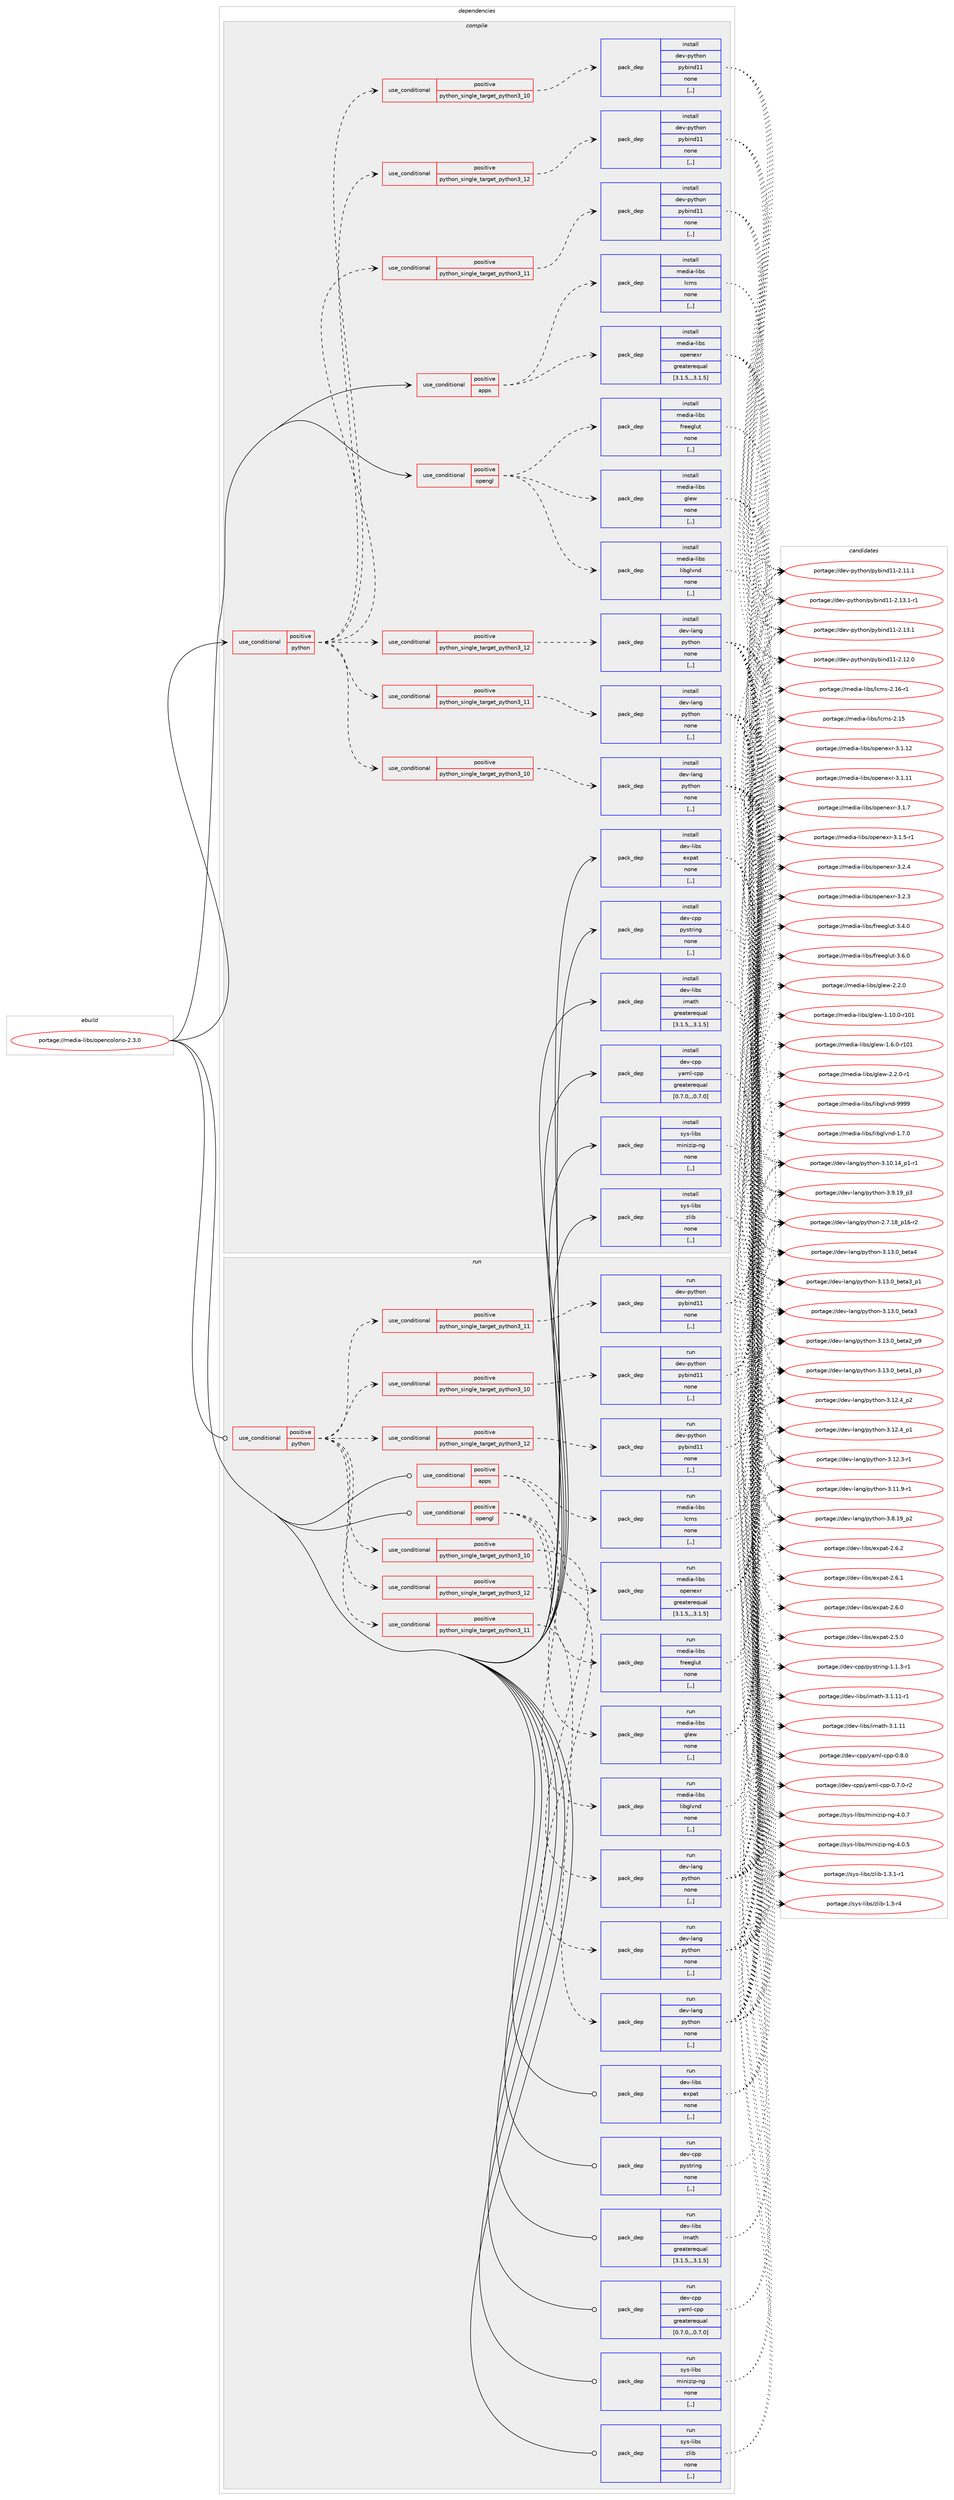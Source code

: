 digraph prolog {

# *************
# Graph options
# *************

newrank=true;
concentrate=true;
compound=true;
graph [rankdir=LR,fontname=Helvetica,fontsize=10,ranksep=1.5];#, ranksep=2.5, nodesep=0.2];
edge  [arrowhead=vee];
node  [fontname=Helvetica,fontsize=10];

# **********
# The ebuild
# **********

subgraph cluster_leftcol {
color=gray;
label=<<i>ebuild</i>>;
id [label="portage://media-libs/opencolorio-2.3.0", color=red, width=4, href="../media-libs/opencolorio-2.3.0.svg"];
}

# ****************
# The dependencies
# ****************

subgraph cluster_midcol {
color=gray;
label=<<i>dependencies</i>>;
subgraph cluster_compile {
fillcolor="#eeeeee";
style=filled;
label=<<i>compile</i>>;
subgraph cond76840 {
dependency303298 [label=<<TABLE BORDER="0" CELLBORDER="1" CELLSPACING="0" CELLPADDING="4"><TR><TD ROWSPAN="3" CELLPADDING="10">use_conditional</TD></TR><TR><TD>positive</TD></TR><TR><TD>apps</TD></TR></TABLE>>, shape=none, color=red];
subgraph pack224092 {
dependency303299 [label=<<TABLE BORDER="0" CELLBORDER="1" CELLSPACING="0" CELLPADDING="4" WIDTH="220"><TR><TD ROWSPAN="6" CELLPADDING="30">pack_dep</TD></TR><TR><TD WIDTH="110">install</TD></TR><TR><TD>media-libs</TD></TR><TR><TD>lcms</TD></TR><TR><TD>none</TD></TR><TR><TD>[,,]</TD></TR></TABLE>>, shape=none, color=blue];
}
dependency303298:e -> dependency303299:w [weight=20,style="dashed",arrowhead="vee"];
subgraph pack224093 {
dependency303300 [label=<<TABLE BORDER="0" CELLBORDER="1" CELLSPACING="0" CELLPADDING="4" WIDTH="220"><TR><TD ROWSPAN="6" CELLPADDING="30">pack_dep</TD></TR><TR><TD WIDTH="110">install</TD></TR><TR><TD>media-libs</TD></TR><TR><TD>openexr</TD></TR><TR><TD>greaterequal</TD></TR><TR><TD>[3.1.5,,,3.1.5]</TD></TR></TABLE>>, shape=none, color=blue];
}
dependency303298:e -> dependency303300:w [weight=20,style="dashed",arrowhead="vee"];
}
id:e -> dependency303298:w [weight=20,style="solid",arrowhead="vee"];
subgraph cond76841 {
dependency303301 [label=<<TABLE BORDER="0" CELLBORDER="1" CELLSPACING="0" CELLPADDING="4"><TR><TD ROWSPAN="3" CELLPADDING="10">use_conditional</TD></TR><TR><TD>positive</TD></TR><TR><TD>opengl</TD></TR></TABLE>>, shape=none, color=red];
subgraph pack224094 {
dependency303302 [label=<<TABLE BORDER="0" CELLBORDER="1" CELLSPACING="0" CELLPADDING="4" WIDTH="220"><TR><TD ROWSPAN="6" CELLPADDING="30">pack_dep</TD></TR><TR><TD WIDTH="110">install</TD></TR><TR><TD>media-libs</TD></TR><TR><TD>freeglut</TD></TR><TR><TD>none</TD></TR><TR><TD>[,,]</TD></TR></TABLE>>, shape=none, color=blue];
}
dependency303301:e -> dependency303302:w [weight=20,style="dashed",arrowhead="vee"];
subgraph pack224095 {
dependency303303 [label=<<TABLE BORDER="0" CELLBORDER="1" CELLSPACING="0" CELLPADDING="4" WIDTH="220"><TR><TD ROWSPAN="6" CELLPADDING="30">pack_dep</TD></TR><TR><TD WIDTH="110">install</TD></TR><TR><TD>media-libs</TD></TR><TR><TD>glew</TD></TR><TR><TD>none</TD></TR><TR><TD>[,,]</TD></TR></TABLE>>, shape=none, color=blue];
}
dependency303301:e -> dependency303303:w [weight=20,style="dashed",arrowhead="vee"];
subgraph pack224096 {
dependency303304 [label=<<TABLE BORDER="0" CELLBORDER="1" CELLSPACING="0" CELLPADDING="4" WIDTH="220"><TR><TD ROWSPAN="6" CELLPADDING="30">pack_dep</TD></TR><TR><TD WIDTH="110">install</TD></TR><TR><TD>media-libs</TD></TR><TR><TD>libglvnd</TD></TR><TR><TD>none</TD></TR><TR><TD>[,,]</TD></TR></TABLE>>, shape=none, color=blue];
}
dependency303301:e -> dependency303304:w [weight=20,style="dashed",arrowhead="vee"];
}
id:e -> dependency303301:w [weight=20,style="solid",arrowhead="vee"];
subgraph cond76842 {
dependency303305 [label=<<TABLE BORDER="0" CELLBORDER="1" CELLSPACING="0" CELLPADDING="4"><TR><TD ROWSPAN="3" CELLPADDING="10">use_conditional</TD></TR><TR><TD>positive</TD></TR><TR><TD>python</TD></TR></TABLE>>, shape=none, color=red];
subgraph cond76843 {
dependency303306 [label=<<TABLE BORDER="0" CELLBORDER="1" CELLSPACING="0" CELLPADDING="4"><TR><TD ROWSPAN="3" CELLPADDING="10">use_conditional</TD></TR><TR><TD>positive</TD></TR><TR><TD>python_single_target_python3_10</TD></TR></TABLE>>, shape=none, color=red];
subgraph pack224097 {
dependency303307 [label=<<TABLE BORDER="0" CELLBORDER="1" CELLSPACING="0" CELLPADDING="4" WIDTH="220"><TR><TD ROWSPAN="6" CELLPADDING="30">pack_dep</TD></TR><TR><TD WIDTH="110">install</TD></TR><TR><TD>dev-lang</TD></TR><TR><TD>python</TD></TR><TR><TD>none</TD></TR><TR><TD>[,,]</TD></TR></TABLE>>, shape=none, color=blue];
}
dependency303306:e -> dependency303307:w [weight=20,style="dashed",arrowhead="vee"];
}
dependency303305:e -> dependency303306:w [weight=20,style="dashed",arrowhead="vee"];
subgraph cond76844 {
dependency303308 [label=<<TABLE BORDER="0" CELLBORDER="1" CELLSPACING="0" CELLPADDING="4"><TR><TD ROWSPAN="3" CELLPADDING="10">use_conditional</TD></TR><TR><TD>positive</TD></TR><TR><TD>python_single_target_python3_11</TD></TR></TABLE>>, shape=none, color=red];
subgraph pack224098 {
dependency303309 [label=<<TABLE BORDER="0" CELLBORDER="1" CELLSPACING="0" CELLPADDING="4" WIDTH="220"><TR><TD ROWSPAN="6" CELLPADDING="30">pack_dep</TD></TR><TR><TD WIDTH="110">install</TD></TR><TR><TD>dev-lang</TD></TR><TR><TD>python</TD></TR><TR><TD>none</TD></TR><TR><TD>[,,]</TD></TR></TABLE>>, shape=none, color=blue];
}
dependency303308:e -> dependency303309:w [weight=20,style="dashed",arrowhead="vee"];
}
dependency303305:e -> dependency303308:w [weight=20,style="dashed",arrowhead="vee"];
subgraph cond76845 {
dependency303310 [label=<<TABLE BORDER="0" CELLBORDER="1" CELLSPACING="0" CELLPADDING="4"><TR><TD ROWSPAN="3" CELLPADDING="10">use_conditional</TD></TR><TR><TD>positive</TD></TR><TR><TD>python_single_target_python3_12</TD></TR></TABLE>>, shape=none, color=red];
subgraph pack224099 {
dependency303311 [label=<<TABLE BORDER="0" CELLBORDER="1" CELLSPACING="0" CELLPADDING="4" WIDTH="220"><TR><TD ROWSPAN="6" CELLPADDING="30">pack_dep</TD></TR><TR><TD WIDTH="110">install</TD></TR><TR><TD>dev-lang</TD></TR><TR><TD>python</TD></TR><TR><TD>none</TD></TR><TR><TD>[,,]</TD></TR></TABLE>>, shape=none, color=blue];
}
dependency303310:e -> dependency303311:w [weight=20,style="dashed",arrowhead="vee"];
}
dependency303305:e -> dependency303310:w [weight=20,style="dashed",arrowhead="vee"];
subgraph cond76846 {
dependency303312 [label=<<TABLE BORDER="0" CELLBORDER="1" CELLSPACING="0" CELLPADDING="4"><TR><TD ROWSPAN="3" CELLPADDING="10">use_conditional</TD></TR><TR><TD>positive</TD></TR><TR><TD>python_single_target_python3_10</TD></TR></TABLE>>, shape=none, color=red];
subgraph pack224100 {
dependency303313 [label=<<TABLE BORDER="0" CELLBORDER="1" CELLSPACING="0" CELLPADDING="4" WIDTH="220"><TR><TD ROWSPAN="6" CELLPADDING="30">pack_dep</TD></TR><TR><TD WIDTH="110">install</TD></TR><TR><TD>dev-python</TD></TR><TR><TD>pybind11</TD></TR><TR><TD>none</TD></TR><TR><TD>[,,]</TD></TR></TABLE>>, shape=none, color=blue];
}
dependency303312:e -> dependency303313:w [weight=20,style="dashed",arrowhead="vee"];
}
dependency303305:e -> dependency303312:w [weight=20,style="dashed",arrowhead="vee"];
subgraph cond76847 {
dependency303314 [label=<<TABLE BORDER="0" CELLBORDER="1" CELLSPACING="0" CELLPADDING="4"><TR><TD ROWSPAN="3" CELLPADDING="10">use_conditional</TD></TR><TR><TD>positive</TD></TR><TR><TD>python_single_target_python3_11</TD></TR></TABLE>>, shape=none, color=red];
subgraph pack224101 {
dependency303315 [label=<<TABLE BORDER="0" CELLBORDER="1" CELLSPACING="0" CELLPADDING="4" WIDTH="220"><TR><TD ROWSPAN="6" CELLPADDING="30">pack_dep</TD></TR><TR><TD WIDTH="110">install</TD></TR><TR><TD>dev-python</TD></TR><TR><TD>pybind11</TD></TR><TR><TD>none</TD></TR><TR><TD>[,,]</TD></TR></TABLE>>, shape=none, color=blue];
}
dependency303314:e -> dependency303315:w [weight=20,style="dashed",arrowhead="vee"];
}
dependency303305:e -> dependency303314:w [weight=20,style="dashed",arrowhead="vee"];
subgraph cond76848 {
dependency303316 [label=<<TABLE BORDER="0" CELLBORDER="1" CELLSPACING="0" CELLPADDING="4"><TR><TD ROWSPAN="3" CELLPADDING="10">use_conditional</TD></TR><TR><TD>positive</TD></TR><TR><TD>python_single_target_python3_12</TD></TR></TABLE>>, shape=none, color=red];
subgraph pack224102 {
dependency303317 [label=<<TABLE BORDER="0" CELLBORDER="1" CELLSPACING="0" CELLPADDING="4" WIDTH="220"><TR><TD ROWSPAN="6" CELLPADDING="30">pack_dep</TD></TR><TR><TD WIDTH="110">install</TD></TR><TR><TD>dev-python</TD></TR><TR><TD>pybind11</TD></TR><TR><TD>none</TD></TR><TR><TD>[,,]</TD></TR></TABLE>>, shape=none, color=blue];
}
dependency303316:e -> dependency303317:w [weight=20,style="dashed",arrowhead="vee"];
}
dependency303305:e -> dependency303316:w [weight=20,style="dashed",arrowhead="vee"];
}
id:e -> dependency303305:w [weight=20,style="solid",arrowhead="vee"];
subgraph pack224103 {
dependency303318 [label=<<TABLE BORDER="0" CELLBORDER="1" CELLSPACING="0" CELLPADDING="4" WIDTH="220"><TR><TD ROWSPAN="6" CELLPADDING="30">pack_dep</TD></TR><TR><TD WIDTH="110">install</TD></TR><TR><TD>dev-cpp</TD></TR><TR><TD>pystring</TD></TR><TR><TD>none</TD></TR><TR><TD>[,,]</TD></TR></TABLE>>, shape=none, color=blue];
}
id:e -> dependency303318:w [weight=20,style="solid",arrowhead="vee"];
subgraph pack224104 {
dependency303319 [label=<<TABLE BORDER="0" CELLBORDER="1" CELLSPACING="0" CELLPADDING="4" WIDTH="220"><TR><TD ROWSPAN="6" CELLPADDING="30">pack_dep</TD></TR><TR><TD WIDTH="110">install</TD></TR><TR><TD>dev-cpp</TD></TR><TR><TD>yaml-cpp</TD></TR><TR><TD>greaterequal</TD></TR><TR><TD>[0.7.0,,,0.7.0]</TD></TR></TABLE>>, shape=none, color=blue];
}
id:e -> dependency303319:w [weight=20,style="solid",arrowhead="vee"];
subgraph pack224105 {
dependency303320 [label=<<TABLE BORDER="0" CELLBORDER="1" CELLSPACING="0" CELLPADDING="4" WIDTH="220"><TR><TD ROWSPAN="6" CELLPADDING="30">pack_dep</TD></TR><TR><TD WIDTH="110">install</TD></TR><TR><TD>dev-libs</TD></TR><TR><TD>expat</TD></TR><TR><TD>none</TD></TR><TR><TD>[,,]</TD></TR></TABLE>>, shape=none, color=blue];
}
id:e -> dependency303320:w [weight=20,style="solid",arrowhead="vee"];
subgraph pack224106 {
dependency303321 [label=<<TABLE BORDER="0" CELLBORDER="1" CELLSPACING="0" CELLPADDING="4" WIDTH="220"><TR><TD ROWSPAN="6" CELLPADDING="30">pack_dep</TD></TR><TR><TD WIDTH="110">install</TD></TR><TR><TD>dev-libs</TD></TR><TR><TD>imath</TD></TR><TR><TD>greaterequal</TD></TR><TR><TD>[3.1.5,,,3.1.5]</TD></TR></TABLE>>, shape=none, color=blue];
}
id:e -> dependency303321:w [weight=20,style="solid",arrowhead="vee"];
subgraph pack224107 {
dependency303322 [label=<<TABLE BORDER="0" CELLBORDER="1" CELLSPACING="0" CELLPADDING="4" WIDTH="220"><TR><TD ROWSPAN="6" CELLPADDING="30">pack_dep</TD></TR><TR><TD WIDTH="110">install</TD></TR><TR><TD>sys-libs</TD></TR><TR><TD>minizip-ng</TD></TR><TR><TD>none</TD></TR><TR><TD>[,,]</TD></TR></TABLE>>, shape=none, color=blue];
}
id:e -> dependency303322:w [weight=20,style="solid",arrowhead="vee"];
subgraph pack224108 {
dependency303323 [label=<<TABLE BORDER="0" CELLBORDER="1" CELLSPACING="0" CELLPADDING="4" WIDTH="220"><TR><TD ROWSPAN="6" CELLPADDING="30">pack_dep</TD></TR><TR><TD WIDTH="110">install</TD></TR><TR><TD>sys-libs</TD></TR><TR><TD>zlib</TD></TR><TR><TD>none</TD></TR><TR><TD>[,,]</TD></TR></TABLE>>, shape=none, color=blue];
}
id:e -> dependency303323:w [weight=20,style="solid",arrowhead="vee"];
}
subgraph cluster_compileandrun {
fillcolor="#eeeeee";
style=filled;
label=<<i>compile and run</i>>;
}
subgraph cluster_run {
fillcolor="#eeeeee";
style=filled;
label=<<i>run</i>>;
subgraph cond76849 {
dependency303324 [label=<<TABLE BORDER="0" CELLBORDER="1" CELLSPACING="0" CELLPADDING="4"><TR><TD ROWSPAN="3" CELLPADDING="10">use_conditional</TD></TR><TR><TD>positive</TD></TR><TR><TD>apps</TD></TR></TABLE>>, shape=none, color=red];
subgraph pack224109 {
dependency303325 [label=<<TABLE BORDER="0" CELLBORDER="1" CELLSPACING="0" CELLPADDING="4" WIDTH="220"><TR><TD ROWSPAN="6" CELLPADDING="30">pack_dep</TD></TR><TR><TD WIDTH="110">run</TD></TR><TR><TD>media-libs</TD></TR><TR><TD>lcms</TD></TR><TR><TD>none</TD></TR><TR><TD>[,,]</TD></TR></TABLE>>, shape=none, color=blue];
}
dependency303324:e -> dependency303325:w [weight=20,style="dashed",arrowhead="vee"];
subgraph pack224110 {
dependency303326 [label=<<TABLE BORDER="0" CELLBORDER="1" CELLSPACING="0" CELLPADDING="4" WIDTH="220"><TR><TD ROWSPAN="6" CELLPADDING="30">pack_dep</TD></TR><TR><TD WIDTH="110">run</TD></TR><TR><TD>media-libs</TD></TR><TR><TD>openexr</TD></TR><TR><TD>greaterequal</TD></TR><TR><TD>[3.1.5,,,3.1.5]</TD></TR></TABLE>>, shape=none, color=blue];
}
dependency303324:e -> dependency303326:w [weight=20,style="dashed",arrowhead="vee"];
}
id:e -> dependency303324:w [weight=20,style="solid",arrowhead="odot"];
subgraph cond76850 {
dependency303327 [label=<<TABLE BORDER="0" CELLBORDER="1" CELLSPACING="0" CELLPADDING="4"><TR><TD ROWSPAN="3" CELLPADDING="10">use_conditional</TD></TR><TR><TD>positive</TD></TR><TR><TD>opengl</TD></TR></TABLE>>, shape=none, color=red];
subgraph pack224111 {
dependency303328 [label=<<TABLE BORDER="0" CELLBORDER="1" CELLSPACING="0" CELLPADDING="4" WIDTH="220"><TR><TD ROWSPAN="6" CELLPADDING="30">pack_dep</TD></TR><TR><TD WIDTH="110">run</TD></TR><TR><TD>media-libs</TD></TR><TR><TD>freeglut</TD></TR><TR><TD>none</TD></TR><TR><TD>[,,]</TD></TR></TABLE>>, shape=none, color=blue];
}
dependency303327:e -> dependency303328:w [weight=20,style="dashed",arrowhead="vee"];
subgraph pack224112 {
dependency303329 [label=<<TABLE BORDER="0" CELLBORDER="1" CELLSPACING="0" CELLPADDING="4" WIDTH="220"><TR><TD ROWSPAN="6" CELLPADDING="30">pack_dep</TD></TR><TR><TD WIDTH="110">run</TD></TR><TR><TD>media-libs</TD></TR><TR><TD>glew</TD></TR><TR><TD>none</TD></TR><TR><TD>[,,]</TD></TR></TABLE>>, shape=none, color=blue];
}
dependency303327:e -> dependency303329:w [weight=20,style="dashed",arrowhead="vee"];
subgraph pack224113 {
dependency303330 [label=<<TABLE BORDER="0" CELLBORDER="1" CELLSPACING="0" CELLPADDING="4" WIDTH="220"><TR><TD ROWSPAN="6" CELLPADDING="30">pack_dep</TD></TR><TR><TD WIDTH="110">run</TD></TR><TR><TD>media-libs</TD></TR><TR><TD>libglvnd</TD></TR><TR><TD>none</TD></TR><TR><TD>[,,]</TD></TR></TABLE>>, shape=none, color=blue];
}
dependency303327:e -> dependency303330:w [weight=20,style="dashed",arrowhead="vee"];
}
id:e -> dependency303327:w [weight=20,style="solid",arrowhead="odot"];
subgraph cond76851 {
dependency303331 [label=<<TABLE BORDER="0" CELLBORDER="1" CELLSPACING="0" CELLPADDING="4"><TR><TD ROWSPAN="3" CELLPADDING="10">use_conditional</TD></TR><TR><TD>positive</TD></TR><TR><TD>python</TD></TR></TABLE>>, shape=none, color=red];
subgraph cond76852 {
dependency303332 [label=<<TABLE BORDER="0" CELLBORDER="1" CELLSPACING="0" CELLPADDING="4"><TR><TD ROWSPAN="3" CELLPADDING="10">use_conditional</TD></TR><TR><TD>positive</TD></TR><TR><TD>python_single_target_python3_10</TD></TR></TABLE>>, shape=none, color=red];
subgraph pack224114 {
dependency303333 [label=<<TABLE BORDER="0" CELLBORDER="1" CELLSPACING="0" CELLPADDING="4" WIDTH="220"><TR><TD ROWSPAN="6" CELLPADDING="30">pack_dep</TD></TR><TR><TD WIDTH="110">run</TD></TR><TR><TD>dev-lang</TD></TR><TR><TD>python</TD></TR><TR><TD>none</TD></TR><TR><TD>[,,]</TD></TR></TABLE>>, shape=none, color=blue];
}
dependency303332:e -> dependency303333:w [weight=20,style="dashed",arrowhead="vee"];
}
dependency303331:e -> dependency303332:w [weight=20,style="dashed",arrowhead="vee"];
subgraph cond76853 {
dependency303334 [label=<<TABLE BORDER="0" CELLBORDER="1" CELLSPACING="0" CELLPADDING="4"><TR><TD ROWSPAN="3" CELLPADDING="10">use_conditional</TD></TR><TR><TD>positive</TD></TR><TR><TD>python_single_target_python3_11</TD></TR></TABLE>>, shape=none, color=red];
subgraph pack224115 {
dependency303335 [label=<<TABLE BORDER="0" CELLBORDER="1" CELLSPACING="0" CELLPADDING="4" WIDTH="220"><TR><TD ROWSPAN="6" CELLPADDING="30">pack_dep</TD></TR><TR><TD WIDTH="110">run</TD></TR><TR><TD>dev-lang</TD></TR><TR><TD>python</TD></TR><TR><TD>none</TD></TR><TR><TD>[,,]</TD></TR></TABLE>>, shape=none, color=blue];
}
dependency303334:e -> dependency303335:w [weight=20,style="dashed",arrowhead="vee"];
}
dependency303331:e -> dependency303334:w [weight=20,style="dashed",arrowhead="vee"];
subgraph cond76854 {
dependency303336 [label=<<TABLE BORDER="0" CELLBORDER="1" CELLSPACING="0" CELLPADDING="4"><TR><TD ROWSPAN="3" CELLPADDING="10">use_conditional</TD></TR><TR><TD>positive</TD></TR><TR><TD>python_single_target_python3_12</TD></TR></TABLE>>, shape=none, color=red];
subgraph pack224116 {
dependency303337 [label=<<TABLE BORDER="0" CELLBORDER="1" CELLSPACING="0" CELLPADDING="4" WIDTH="220"><TR><TD ROWSPAN="6" CELLPADDING="30">pack_dep</TD></TR><TR><TD WIDTH="110">run</TD></TR><TR><TD>dev-lang</TD></TR><TR><TD>python</TD></TR><TR><TD>none</TD></TR><TR><TD>[,,]</TD></TR></TABLE>>, shape=none, color=blue];
}
dependency303336:e -> dependency303337:w [weight=20,style="dashed",arrowhead="vee"];
}
dependency303331:e -> dependency303336:w [weight=20,style="dashed",arrowhead="vee"];
subgraph cond76855 {
dependency303338 [label=<<TABLE BORDER="0" CELLBORDER="1" CELLSPACING="0" CELLPADDING="4"><TR><TD ROWSPAN="3" CELLPADDING="10">use_conditional</TD></TR><TR><TD>positive</TD></TR><TR><TD>python_single_target_python3_10</TD></TR></TABLE>>, shape=none, color=red];
subgraph pack224117 {
dependency303339 [label=<<TABLE BORDER="0" CELLBORDER="1" CELLSPACING="0" CELLPADDING="4" WIDTH="220"><TR><TD ROWSPAN="6" CELLPADDING="30">pack_dep</TD></TR><TR><TD WIDTH="110">run</TD></TR><TR><TD>dev-python</TD></TR><TR><TD>pybind11</TD></TR><TR><TD>none</TD></TR><TR><TD>[,,]</TD></TR></TABLE>>, shape=none, color=blue];
}
dependency303338:e -> dependency303339:w [weight=20,style="dashed",arrowhead="vee"];
}
dependency303331:e -> dependency303338:w [weight=20,style="dashed",arrowhead="vee"];
subgraph cond76856 {
dependency303340 [label=<<TABLE BORDER="0" CELLBORDER="1" CELLSPACING="0" CELLPADDING="4"><TR><TD ROWSPAN="3" CELLPADDING="10">use_conditional</TD></TR><TR><TD>positive</TD></TR><TR><TD>python_single_target_python3_11</TD></TR></TABLE>>, shape=none, color=red];
subgraph pack224118 {
dependency303341 [label=<<TABLE BORDER="0" CELLBORDER="1" CELLSPACING="0" CELLPADDING="4" WIDTH="220"><TR><TD ROWSPAN="6" CELLPADDING="30">pack_dep</TD></TR><TR><TD WIDTH="110">run</TD></TR><TR><TD>dev-python</TD></TR><TR><TD>pybind11</TD></TR><TR><TD>none</TD></TR><TR><TD>[,,]</TD></TR></TABLE>>, shape=none, color=blue];
}
dependency303340:e -> dependency303341:w [weight=20,style="dashed",arrowhead="vee"];
}
dependency303331:e -> dependency303340:w [weight=20,style="dashed",arrowhead="vee"];
subgraph cond76857 {
dependency303342 [label=<<TABLE BORDER="0" CELLBORDER="1" CELLSPACING="0" CELLPADDING="4"><TR><TD ROWSPAN="3" CELLPADDING="10">use_conditional</TD></TR><TR><TD>positive</TD></TR><TR><TD>python_single_target_python3_12</TD></TR></TABLE>>, shape=none, color=red];
subgraph pack224119 {
dependency303343 [label=<<TABLE BORDER="0" CELLBORDER="1" CELLSPACING="0" CELLPADDING="4" WIDTH="220"><TR><TD ROWSPAN="6" CELLPADDING="30">pack_dep</TD></TR><TR><TD WIDTH="110">run</TD></TR><TR><TD>dev-python</TD></TR><TR><TD>pybind11</TD></TR><TR><TD>none</TD></TR><TR><TD>[,,]</TD></TR></TABLE>>, shape=none, color=blue];
}
dependency303342:e -> dependency303343:w [weight=20,style="dashed",arrowhead="vee"];
}
dependency303331:e -> dependency303342:w [weight=20,style="dashed",arrowhead="vee"];
}
id:e -> dependency303331:w [weight=20,style="solid",arrowhead="odot"];
subgraph pack224120 {
dependency303344 [label=<<TABLE BORDER="0" CELLBORDER="1" CELLSPACING="0" CELLPADDING="4" WIDTH="220"><TR><TD ROWSPAN="6" CELLPADDING="30">pack_dep</TD></TR><TR><TD WIDTH="110">run</TD></TR><TR><TD>dev-cpp</TD></TR><TR><TD>pystring</TD></TR><TR><TD>none</TD></TR><TR><TD>[,,]</TD></TR></TABLE>>, shape=none, color=blue];
}
id:e -> dependency303344:w [weight=20,style="solid",arrowhead="odot"];
subgraph pack224121 {
dependency303345 [label=<<TABLE BORDER="0" CELLBORDER="1" CELLSPACING="0" CELLPADDING="4" WIDTH="220"><TR><TD ROWSPAN="6" CELLPADDING="30">pack_dep</TD></TR><TR><TD WIDTH="110">run</TD></TR><TR><TD>dev-cpp</TD></TR><TR><TD>yaml-cpp</TD></TR><TR><TD>greaterequal</TD></TR><TR><TD>[0.7.0,,,0.7.0]</TD></TR></TABLE>>, shape=none, color=blue];
}
id:e -> dependency303345:w [weight=20,style="solid",arrowhead="odot"];
subgraph pack224122 {
dependency303346 [label=<<TABLE BORDER="0" CELLBORDER="1" CELLSPACING="0" CELLPADDING="4" WIDTH="220"><TR><TD ROWSPAN="6" CELLPADDING="30">pack_dep</TD></TR><TR><TD WIDTH="110">run</TD></TR><TR><TD>dev-libs</TD></TR><TR><TD>expat</TD></TR><TR><TD>none</TD></TR><TR><TD>[,,]</TD></TR></TABLE>>, shape=none, color=blue];
}
id:e -> dependency303346:w [weight=20,style="solid",arrowhead="odot"];
subgraph pack224123 {
dependency303347 [label=<<TABLE BORDER="0" CELLBORDER="1" CELLSPACING="0" CELLPADDING="4" WIDTH="220"><TR><TD ROWSPAN="6" CELLPADDING="30">pack_dep</TD></TR><TR><TD WIDTH="110">run</TD></TR><TR><TD>dev-libs</TD></TR><TR><TD>imath</TD></TR><TR><TD>greaterequal</TD></TR><TR><TD>[3.1.5,,,3.1.5]</TD></TR></TABLE>>, shape=none, color=blue];
}
id:e -> dependency303347:w [weight=20,style="solid",arrowhead="odot"];
subgraph pack224124 {
dependency303348 [label=<<TABLE BORDER="0" CELLBORDER="1" CELLSPACING="0" CELLPADDING="4" WIDTH="220"><TR><TD ROWSPAN="6" CELLPADDING="30">pack_dep</TD></TR><TR><TD WIDTH="110">run</TD></TR><TR><TD>sys-libs</TD></TR><TR><TD>minizip-ng</TD></TR><TR><TD>none</TD></TR><TR><TD>[,,]</TD></TR></TABLE>>, shape=none, color=blue];
}
id:e -> dependency303348:w [weight=20,style="solid",arrowhead="odot"];
subgraph pack224125 {
dependency303349 [label=<<TABLE BORDER="0" CELLBORDER="1" CELLSPACING="0" CELLPADDING="4" WIDTH="220"><TR><TD ROWSPAN="6" CELLPADDING="30">pack_dep</TD></TR><TR><TD WIDTH="110">run</TD></TR><TR><TD>sys-libs</TD></TR><TR><TD>zlib</TD></TR><TR><TD>none</TD></TR><TR><TD>[,,]</TD></TR></TABLE>>, shape=none, color=blue];
}
id:e -> dependency303349:w [weight=20,style="solid",arrowhead="odot"];
}
}

# **************
# The candidates
# **************

subgraph cluster_choices {
rank=same;
color=gray;
label=<<i>candidates</i>>;

subgraph choice224092 {
color=black;
nodesep=1;
choice109101100105974510810598115471089910911545504649544511449 [label="portage://media-libs/lcms-2.16-r1", color=red, width=4,href="../media-libs/lcms-2.16-r1.svg"];
choice10910110010597451081059811547108991091154550464953 [label="portage://media-libs/lcms-2.15", color=red, width=4,href="../media-libs/lcms-2.15.svg"];
dependency303299:e -> choice109101100105974510810598115471089910911545504649544511449:w [style=dotted,weight="100"];
dependency303299:e -> choice10910110010597451081059811547108991091154550464953:w [style=dotted,weight="100"];
}
subgraph choice224093 {
color=black;
nodesep=1;
choice10910110010597451081059811547111112101110101120114455146504652 [label="portage://media-libs/openexr-3.2.4", color=red, width=4,href="../media-libs/openexr-3.2.4.svg"];
choice10910110010597451081059811547111112101110101120114455146504651 [label="portage://media-libs/openexr-3.2.3", color=red, width=4,href="../media-libs/openexr-3.2.3.svg"];
choice1091011001059745108105981154711111210111010112011445514649464950 [label="portage://media-libs/openexr-3.1.12", color=red, width=4,href="../media-libs/openexr-3.1.12.svg"];
choice1091011001059745108105981154711111210111010112011445514649464949 [label="portage://media-libs/openexr-3.1.11", color=red, width=4,href="../media-libs/openexr-3.1.11.svg"];
choice10910110010597451081059811547111112101110101120114455146494655 [label="portage://media-libs/openexr-3.1.7", color=red, width=4,href="../media-libs/openexr-3.1.7.svg"];
choice109101100105974510810598115471111121011101011201144551464946534511449 [label="portage://media-libs/openexr-3.1.5-r1", color=red, width=4,href="../media-libs/openexr-3.1.5-r1.svg"];
dependency303300:e -> choice10910110010597451081059811547111112101110101120114455146504652:w [style=dotted,weight="100"];
dependency303300:e -> choice10910110010597451081059811547111112101110101120114455146504651:w [style=dotted,weight="100"];
dependency303300:e -> choice1091011001059745108105981154711111210111010112011445514649464950:w [style=dotted,weight="100"];
dependency303300:e -> choice1091011001059745108105981154711111210111010112011445514649464949:w [style=dotted,weight="100"];
dependency303300:e -> choice10910110010597451081059811547111112101110101120114455146494655:w [style=dotted,weight="100"];
dependency303300:e -> choice109101100105974510810598115471111121011101011201144551464946534511449:w [style=dotted,weight="100"];
}
subgraph choice224094 {
color=black;
nodesep=1;
choice10910110010597451081059811547102114101101103108117116455146544648 [label="portage://media-libs/freeglut-3.6.0", color=red, width=4,href="../media-libs/freeglut-3.6.0.svg"];
choice10910110010597451081059811547102114101101103108117116455146524648 [label="portage://media-libs/freeglut-3.4.0", color=red, width=4,href="../media-libs/freeglut-3.4.0.svg"];
dependency303302:e -> choice10910110010597451081059811547102114101101103108117116455146544648:w [style=dotted,weight="100"];
dependency303302:e -> choice10910110010597451081059811547102114101101103108117116455146524648:w [style=dotted,weight="100"];
}
subgraph choice224095 {
color=black;
nodesep=1;
choice109101100105974510810598115471031081011194550465046484511449 [label="portage://media-libs/glew-2.2.0-r1", color=red, width=4,href="../media-libs/glew-2.2.0-r1.svg"];
choice10910110010597451081059811547103108101119455046504648 [label="portage://media-libs/glew-2.2.0", color=red, width=4,href="../media-libs/glew-2.2.0.svg"];
choice109101100105974510810598115471031081011194549464948464845114494849 [label="portage://media-libs/glew-1.10.0-r101", color=red, width=4,href="../media-libs/glew-1.10.0-r101.svg"];
choice1091011001059745108105981154710310810111945494654464845114494849 [label="portage://media-libs/glew-1.6.0-r101", color=red, width=4,href="../media-libs/glew-1.6.0-r101.svg"];
dependency303303:e -> choice109101100105974510810598115471031081011194550465046484511449:w [style=dotted,weight="100"];
dependency303303:e -> choice10910110010597451081059811547103108101119455046504648:w [style=dotted,weight="100"];
dependency303303:e -> choice109101100105974510810598115471031081011194549464948464845114494849:w [style=dotted,weight="100"];
dependency303303:e -> choice1091011001059745108105981154710310810111945494654464845114494849:w [style=dotted,weight="100"];
}
subgraph choice224096 {
color=black;
nodesep=1;
choice10910110010597451081059811547108105981031081181101004557575757 [label="portage://media-libs/libglvnd-9999", color=red, width=4,href="../media-libs/libglvnd-9999.svg"];
choice1091011001059745108105981154710810598103108118110100454946554648 [label="portage://media-libs/libglvnd-1.7.0", color=red, width=4,href="../media-libs/libglvnd-1.7.0.svg"];
dependency303304:e -> choice10910110010597451081059811547108105981031081181101004557575757:w [style=dotted,weight="100"];
dependency303304:e -> choice1091011001059745108105981154710810598103108118110100454946554648:w [style=dotted,weight="100"];
}
subgraph choice224097 {
color=black;
nodesep=1;
choice1001011184510897110103471121211161041111104551464951464895981011169752 [label="portage://dev-lang/python-3.13.0_beta4", color=red, width=4,href="../dev-lang/python-3.13.0_beta4.svg"];
choice10010111845108971101034711212111610411111045514649514648959810111697519511249 [label="portage://dev-lang/python-3.13.0_beta3_p1", color=red, width=4,href="../dev-lang/python-3.13.0_beta3_p1.svg"];
choice1001011184510897110103471121211161041111104551464951464895981011169751 [label="portage://dev-lang/python-3.13.0_beta3", color=red, width=4,href="../dev-lang/python-3.13.0_beta3.svg"];
choice10010111845108971101034711212111610411111045514649514648959810111697509511257 [label="portage://dev-lang/python-3.13.0_beta2_p9", color=red, width=4,href="../dev-lang/python-3.13.0_beta2_p9.svg"];
choice10010111845108971101034711212111610411111045514649514648959810111697499511251 [label="portage://dev-lang/python-3.13.0_beta1_p3", color=red, width=4,href="../dev-lang/python-3.13.0_beta1_p3.svg"];
choice100101118451089711010347112121116104111110455146495046529511250 [label="portage://dev-lang/python-3.12.4_p2", color=red, width=4,href="../dev-lang/python-3.12.4_p2.svg"];
choice100101118451089711010347112121116104111110455146495046529511249 [label="portage://dev-lang/python-3.12.4_p1", color=red, width=4,href="../dev-lang/python-3.12.4_p1.svg"];
choice100101118451089711010347112121116104111110455146495046514511449 [label="portage://dev-lang/python-3.12.3-r1", color=red, width=4,href="../dev-lang/python-3.12.3-r1.svg"];
choice100101118451089711010347112121116104111110455146494946574511449 [label="portage://dev-lang/python-3.11.9-r1", color=red, width=4,href="../dev-lang/python-3.11.9-r1.svg"];
choice100101118451089711010347112121116104111110455146494846495295112494511449 [label="portage://dev-lang/python-3.10.14_p1-r1", color=red, width=4,href="../dev-lang/python-3.10.14_p1-r1.svg"];
choice100101118451089711010347112121116104111110455146574649579511251 [label="portage://dev-lang/python-3.9.19_p3", color=red, width=4,href="../dev-lang/python-3.9.19_p3.svg"];
choice100101118451089711010347112121116104111110455146564649579511250 [label="portage://dev-lang/python-3.8.19_p2", color=red, width=4,href="../dev-lang/python-3.8.19_p2.svg"];
choice100101118451089711010347112121116104111110455046554649569511249544511450 [label="portage://dev-lang/python-2.7.18_p16-r2", color=red, width=4,href="../dev-lang/python-2.7.18_p16-r2.svg"];
dependency303307:e -> choice1001011184510897110103471121211161041111104551464951464895981011169752:w [style=dotted,weight="100"];
dependency303307:e -> choice10010111845108971101034711212111610411111045514649514648959810111697519511249:w [style=dotted,weight="100"];
dependency303307:e -> choice1001011184510897110103471121211161041111104551464951464895981011169751:w [style=dotted,weight="100"];
dependency303307:e -> choice10010111845108971101034711212111610411111045514649514648959810111697509511257:w [style=dotted,weight="100"];
dependency303307:e -> choice10010111845108971101034711212111610411111045514649514648959810111697499511251:w [style=dotted,weight="100"];
dependency303307:e -> choice100101118451089711010347112121116104111110455146495046529511250:w [style=dotted,weight="100"];
dependency303307:e -> choice100101118451089711010347112121116104111110455146495046529511249:w [style=dotted,weight="100"];
dependency303307:e -> choice100101118451089711010347112121116104111110455146495046514511449:w [style=dotted,weight="100"];
dependency303307:e -> choice100101118451089711010347112121116104111110455146494946574511449:w [style=dotted,weight="100"];
dependency303307:e -> choice100101118451089711010347112121116104111110455146494846495295112494511449:w [style=dotted,weight="100"];
dependency303307:e -> choice100101118451089711010347112121116104111110455146574649579511251:w [style=dotted,weight="100"];
dependency303307:e -> choice100101118451089711010347112121116104111110455146564649579511250:w [style=dotted,weight="100"];
dependency303307:e -> choice100101118451089711010347112121116104111110455046554649569511249544511450:w [style=dotted,weight="100"];
}
subgraph choice224098 {
color=black;
nodesep=1;
choice1001011184510897110103471121211161041111104551464951464895981011169752 [label="portage://dev-lang/python-3.13.0_beta4", color=red, width=4,href="../dev-lang/python-3.13.0_beta4.svg"];
choice10010111845108971101034711212111610411111045514649514648959810111697519511249 [label="portage://dev-lang/python-3.13.0_beta3_p1", color=red, width=4,href="../dev-lang/python-3.13.0_beta3_p1.svg"];
choice1001011184510897110103471121211161041111104551464951464895981011169751 [label="portage://dev-lang/python-3.13.0_beta3", color=red, width=4,href="../dev-lang/python-3.13.0_beta3.svg"];
choice10010111845108971101034711212111610411111045514649514648959810111697509511257 [label="portage://dev-lang/python-3.13.0_beta2_p9", color=red, width=4,href="../dev-lang/python-3.13.0_beta2_p9.svg"];
choice10010111845108971101034711212111610411111045514649514648959810111697499511251 [label="portage://dev-lang/python-3.13.0_beta1_p3", color=red, width=4,href="../dev-lang/python-3.13.0_beta1_p3.svg"];
choice100101118451089711010347112121116104111110455146495046529511250 [label="portage://dev-lang/python-3.12.4_p2", color=red, width=4,href="../dev-lang/python-3.12.4_p2.svg"];
choice100101118451089711010347112121116104111110455146495046529511249 [label="portage://dev-lang/python-3.12.4_p1", color=red, width=4,href="../dev-lang/python-3.12.4_p1.svg"];
choice100101118451089711010347112121116104111110455146495046514511449 [label="portage://dev-lang/python-3.12.3-r1", color=red, width=4,href="../dev-lang/python-3.12.3-r1.svg"];
choice100101118451089711010347112121116104111110455146494946574511449 [label="portage://dev-lang/python-3.11.9-r1", color=red, width=4,href="../dev-lang/python-3.11.9-r1.svg"];
choice100101118451089711010347112121116104111110455146494846495295112494511449 [label="portage://dev-lang/python-3.10.14_p1-r1", color=red, width=4,href="../dev-lang/python-3.10.14_p1-r1.svg"];
choice100101118451089711010347112121116104111110455146574649579511251 [label="portage://dev-lang/python-3.9.19_p3", color=red, width=4,href="../dev-lang/python-3.9.19_p3.svg"];
choice100101118451089711010347112121116104111110455146564649579511250 [label="portage://dev-lang/python-3.8.19_p2", color=red, width=4,href="../dev-lang/python-3.8.19_p2.svg"];
choice100101118451089711010347112121116104111110455046554649569511249544511450 [label="portage://dev-lang/python-2.7.18_p16-r2", color=red, width=4,href="../dev-lang/python-2.7.18_p16-r2.svg"];
dependency303309:e -> choice1001011184510897110103471121211161041111104551464951464895981011169752:w [style=dotted,weight="100"];
dependency303309:e -> choice10010111845108971101034711212111610411111045514649514648959810111697519511249:w [style=dotted,weight="100"];
dependency303309:e -> choice1001011184510897110103471121211161041111104551464951464895981011169751:w [style=dotted,weight="100"];
dependency303309:e -> choice10010111845108971101034711212111610411111045514649514648959810111697509511257:w [style=dotted,weight="100"];
dependency303309:e -> choice10010111845108971101034711212111610411111045514649514648959810111697499511251:w [style=dotted,weight="100"];
dependency303309:e -> choice100101118451089711010347112121116104111110455146495046529511250:w [style=dotted,weight="100"];
dependency303309:e -> choice100101118451089711010347112121116104111110455146495046529511249:w [style=dotted,weight="100"];
dependency303309:e -> choice100101118451089711010347112121116104111110455146495046514511449:w [style=dotted,weight="100"];
dependency303309:e -> choice100101118451089711010347112121116104111110455146494946574511449:w [style=dotted,weight="100"];
dependency303309:e -> choice100101118451089711010347112121116104111110455146494846495295112494511449:w [style=dotted,weight="100"];
dependency303309:e -> choice100101118451089711010347112121116104111110455146574649579511251:w [style=dotted,weight="100"];
dependency303309:e -> choice100101118451089711010347112121116104111110455146564649579511250:w [style=dotted,weight="100"];
dependency303309:e -> choice100101118451089711010347112121116104111110455046554649569511249544511450:w [style=dotted,weight="100"];
}
subgraph choice224099 {
color=black;
nodesep=1;
choice1001011184510897110103471121211161041111104551464951464895981011169752 [label="portage://dev-lang/python-3.13.0_beta4", color=red, width=4,href="../dev-lang/python-3.13.0_beta4.svg"];
choice10010111845108971101034711212111610411111045514649514648959810111697519511249 [label="portage://dev-lang/python-3.13.0_beta3_p1", color=red, width=4,href="../dev-lang/python-3.13.0_beta3_p1.svg"];
choice1001011184510897110103471121211161041111104551464951464895981011169751 [label="portage://dev-lang/python-3.13.0_beta3", color=red, width=4,href="../dev-lang/python-3.13.0_beta3.svg"];
choice10010111845108971101034711212111610411111045514649514648959810111697509511257 [label="portage://dev-lang/python-3.13.0_beta2_p9", color=red, width=4,href="../dev-lang/python-3.13.0_beta2_p9.svg"];
choice10010111845108971101034711212111610411111045514649514648959810111697499511251 [label="portage://dev-lang/python-3.13.0_beta1_p3", color=red, width=4,href="../dev-lang/python-3.13.0_beta1_p3.svg"];
choice100101118451089711010347112121116104111110455146495046529511250 [label="portage://dev-lang/python-3.12.4_p2", color=red, width=4,href="../dev-lang/python-3.12.4_p2.svg"];
choice100101118451089711010347112121116104111110455146495046529511249 [label="portage://dev-lang/python-3.12.4_p1", color=red, width=4,href="../dev-lang/python-3.12.4_p1.svg"];
choice100101118451089711010347112121116104111110455146495046514511449 [label="portage://dev-lang/python-3.12.3-r1", color=red, width=4,href="../dev-lang/python-3.12.3-r1.svg"];
choice100101118451089711010347112121116104111110455146494946574511449 [label="portage://dev-lang/python-3.11.9-r1", color=red, width=4,href="../dev-lang/python-3.11.9-r1.svg"];
choice100101118451089711010347112121116104111110455146494846495295112494511449 [label="portage://dev-lang/python-3.10.14_p1-r1", color=red, width=4,href="../dev-lang/python-3.10.14_p1-r1.svg"];
choice100101118451089711010347112121116104111110455146574649579511251 [label="portage://dev-lang/python-3.9.19_p3", color=red, width=4,href="../dev-lang/python-3.9.19_p3.svg"];
choice100101118451089711010347112121116104111110455146564649579511250 [label="portage://dev-lang/python-3.8.19_p2", color=red, width=4,href="../dev-lang/python-3.8.19_p2.svg"];
choice100101118451089711010347112121116104111110455046554649569511249544511450 [label="portage://dev-lang/python-2.7.18_p16-r2", color=red, width=4,href="../dev-lang/python-2.7.18_p16-r2.svg"];
dependency303311:e -> choice1001011184510897110103471121211161041111104551464951464895981011169752:w [style=dotted,weight="100"];
dependency303311:e -> choice10010111845108971101034711212111610411111045514649514648959810111697519511249:w [style=dotted,weight="100"];
dependency303311:e -> choice1001011184510897110103471121211161041111104551464951464895981011169751:w [style=dotted,weight="100"];
dependency303311:e -> choice10010111845108971101034711212111610411111045514649514648959810111697509511257:w [style=dotted,weight="100"];
dependency303311:e -> choice10010111845108971101034711212111610411111045514649514648959810111697499511251:w [style=dotted,weight="100"];
dependency303311:e -> choice100101118451089711010347112121116104111110455146495046529511250:w [style=dotted,weight="100"];
dependency303311:e -> choice100101118451089711010347112121116104111110455146495046529511249:w [style=dotted,weight="100"];
dependency303311:e -> choice100101118451089711010347112121116104111110455146495046514511449:w [style=dotted,weight="100"];
dependency303311:e -> choice100101118451089711010347112121116104111110455146494946574511449:w [style=dotted,weight="100"];
dependency303311:e -> choice100101118451089711010347112121116104111110455146494846495295112494511449:w [style=dotted,weight="100"];
dependency303311:e -> choice100101118451089711010347112121116104111110455146574649579511251:w [style=dotted,weight="100"];
dependency303311:e -> choice100101118451089711010347112121116104111110455146564649579511250:w [style=dotted,weight="100"];
dependency303311:e -> choice100101118451089711010347112121116104111110455046554649569511249544511450:w [style=dotted,weight="100"];
}
subgraph choice224100 {
color=black;
nodesep=1;
choice1001011184511212111610411111047112121981051101004949455046495146494511449 [label="portage://dev-python/pybind11-2.13.1-r1", color=red, width=4,href="../dev-python/pybind11-2.13.1-r1.svg"];
choice100101118451121211161041111104711212198105110100494945504649514649 [label="portage://dev-python/pybind11-2.13.1", color=red, width=4,href="../dev-python/pybind11-2.13.1.svg"];
choice100101118451121211161041111104711212198105110100494945504649504648 [label="portage://dev-python/pybind11-2.12.0", color=red, width=4,href="../dev-python/pybind11-2.12.0.svg"];
choice100101118451121211161041111104711212198105110100494945504649494649 [label="portage://dev-python/pybind11-2.11.1", color=red, width=4,href="../dev-python/pybind11-2.11.1.svg"];
dependency303313:e -> choice1001011184511212111610411111047112121981051101004949455046495146494511449:w [style=dotted,weight="100"];
dependency303313:e -> choice100101118451121211161041111104711212198105110100494945504649514649:w [style=dotted,weight="100"];
dependency303313:e -> choice100101118451121211161041111104711212198105110100494945504649504648:w [style=dotted,weight="100"];
dependency303313:e -> choice100101118451121211161041111104711212198105110100494945504649494649:w [style=dotted,weight="100"];
}
subgraph choice224101 {
color=black;
nodesep=1;
choice1001011184511212111610411111047112121981051101004949455046495146494511449 [label="portage://dev-python/pybind11-2.13.1-r1", color=red, width=4,href="../dev-python/pybind11-2.13.1-r1.svg"];
choice100101118451121211161041111104711212198105110100494945504649514649 [label="portage://dev-python/pybind11-2.13.1", color=red, width=4,href="../dev-python/pybind11-2.13.1.svg"];
choice100101118451121211161041111104711212198105110100494945504649504648 [label="portage://dev-python/pybind11-2.12.0", color=red, width=4,href="../dev-python/pybind11-2.12.0.svg"];
choice100101118451121211161041111104711212198105110100494945504649494649 [label="portage://dev-python/pybind11-2.11.1", color=red, width=4,href="../dev-python/pybind11-2.11.1.svg"];
dependency303315:e -> choice1001011184511212111610411111047112121981051101004949455046495146494511449:w [style=dotted,weight="100"];
dependency303315:e -> choice100101118451121211161041111104711212198105110100494945504649514649:w [style=dotted,weight="100"];
dependency303315:e -> choice100101118451121211161041111104711212198105110100494945504649504648:w [style=dotted,weight="100"];
dependency303315:e -> choice100101118451121211161041111104711212198105110100494945504649494649:w [style=dotted,weight="100"];
}
subgraph choice224102 {
color=black;
nodesep=1;
choice1001011184511212111610411111047112121981051101004949455046495146494511449 [label="portage://dev-python/pybind11-2.13.1-r1", color=red, width=4,href="../dev-python/pybind11-2.13.1-r1.svg"];
choice100101118451121211161041111104711212198105110100494945504649514649 [label="portage://dev-python/pybind11-2.13.1", color=red, width=4,href="../dev-python/pybind11-2.13.1.svg"];
choice100101118451121211161041111104711212198105110100494945504649504648 [label="portage://dev-python/pybind11-2.12.0", color=red, width=4,href="../dev-python/pybind11-2.12.0.svg"];
choice100101118451121211161041111104711212198105110100494945504649494649 [label="portage://dev-python/pybind11-2.11.1", color=red, width=4,href="../dev-python/pybind11-2.11.1.svg"];
dependency303317:e -> choice1001011184511212111610411111047112121981051101004949455046495146494511449:w [style=dotted,weight="100"];
dependency303317:e -> choice100101118451121211161041111104711212198105110100494945504649514649:w [style=dotted,weight="100"];
dependency303317:e -> choice100101118451121211161041111104711212198105110100494945504649504648:w [style=dotted,weight="100"];
dependency303317:e -> choice100101118451121211161041111104711212198105110100494945504649494649:w [style=dotted,weight="100"];
}
subgraph choice224103 {
color=black;
nodesep=1;
choice1001011184599112112471121211151161141051101034549464946514511449 [label="portage://dev-cpp/pystring-1.1.3-r1", color=red, width=4,href="../dev-cpp/pystring-1.1.3-r1.svg"];
dependency303318:e -> choice1001011184599112112471121211151161141051101034549464946514511449:w [style=dotted,weight="100"];
}
subgraph choice224104 {
color=black;
nodesep=1;
choice100101118459911211247121971091084599112112454846564648 [label="portage://dev-cpp/yaml-cpp-0.8.0", color=red, width=4,href="../dev-cpp/yaml-cpp-0.8.0.svg"];
choice1001011184599112112471219710910845991121124548465546484511450 [label="portage://dev-cpp/yaml-cpp-0.7.0-r2", color=red, width=4,href="../dev-cpp/yaml-cpp-0.7.0-r2.svg"];
dependency303319:e -> choice100101118459911211247121971091084599112112454846564648:w [style=dotted,weight="100"];
dependency303319:e -> choice1001011184599112112471219710910845991121124548465546484511450:w [style=dotted,weight="100"];
}
subgraph choice224105 {
color=black;
nodesep=1;
choice10010111845108105981154710112011297116455046544650 [label="portage://dev-libs/expat-2.6.2", color=red, width=4,href="../dev-libs/expat-2.6.2.svg"];
choice10010111845108105981154710112011297116455046544649 [label="portage://dev-libs/expat-2.6.1", color=red, width=4,href="../dev-libs/expat-2.6.1.svg"];
choice10010111845108105981154710112011297116455046544648 [label="portage://dev-libs/expat-2.6.0", color=red, width=4,href="../dev-libs/expat-2.6.0.svg"];
choice10010111845108105981154710112011297116455046534648 [label="portage://dev-libs/expat-2.5.0", color=red, width=4,href="../dev-libs/expat-2.5.0.svg"];
dependency303320:e -> choice10010111845108105981154710112011297116455046544650:w [style=dotted,weight="100"];
dependency303320:e -> choice10010111845108105981154710112011297116455046544649:w [style=dotted,weight="100"];
dependency303320:e -> choice10010111845108105981154710112011297116455046544648:w [style=dotted,weight="100"];
dependency303320:e -> choice10010111845108105981154710112011297116455046534648:w [style=dotted,weight="100"];
}
subgraph choice224106 {
color=black;
nodesep=1;
choice10010111845108105981154710510997116104455146494649494511449 [label="portage://dev-libs/imath-3.1.11-r1", color=red, width=4,href="../dev-libs/imath-3.1.11-r1.svg"];
choice1001011184510810598115471051099711610445514649464949 [label="portage://dev-libs/imath-3.1.11", color=red, width=4,href="../dev-libs/imath-3.1.11.svg"];
dependency303321:e -> choice10010111845108105981154710510997116104455146494649494511449:w [style=dotted,weight="100"];
dependency303321:e -> choice1001011184510810598115471051099711610445514649464949:w [style=dotted,weight="100"];
}
subgraph choice224107 {
color=black;
nodesep=1;
choice11512111545108105981154710910511010512210511245110103455246484655 [label="portage://sys-libs/minizip-ng-4.0.7", color=red, width=4,href="../sys-libs/minizip-ng-4.0.7.svg"];
choice11512111545108105981154710910511010512210511245110103455246484653 [label="portage://sys-libs/minizip-ng-4.0.5", color=red, width=4,href="../sys-libs/minizip-ng-4.0.5.svg"];
dependency303322:e -> choice11512111545108105981154710910511010512210511245110103455246484655:w [style=dotted,weight="100"];
dependency303322:e -> choice11512111545108105981154710910511010512210511245110103455246484653:w [style=dotted,weight="100"];
}
subgraph choice224108 {
color=black;
nodesep=1;
choice115121115451081059811547122108105984549465146494511449 [label="portage://sys-libs/zlib-1.3.1-r1", color=red, width=4,href="../sys-libs/zlib-1.3.1-r1.svg"];
choice11512111545108105981154712210810598454946514511452 [label="portage://sys-libs/zlib-1.3-r4", color=red, width=4,href="../sys-libs/zlib-1.3-r4.svg"];
dependency303323:e -> choice115121115451081059811547122108105984549465146494511449:w [style=dotted,weight="100"];
dependency303323:e -> choice11512111545108105981154712210810598454946514511452:w [style=dotted,weight="100"];
}
subgraph choice224109 {
color=black;
nodesep=1;
choice109101100105974510810598115471089910911545504649544511449 [label="portage://media-libs/lcms-2.16-r1", color=red, width=4,href="../media-libs/lcms-2.16-r1.svg"];
choice10910110010597451081059811547108991091154550464953 [label="portage://media-libs/lcms-2.15", color=red, width=4,href="../media-libs/lcms-2.15.svg"];
dependency303325:e -> choice109101100105974510810598115471089910911545504649544511449:w [style=dotted,weight="100"];
dependency303325:e -> choice10910110010597451081059811547108991091154550464953:w [style=dotted,weight="100"];
}
subgraph choice224110 {
color=black;
nodesep=1;
choice10910110010597451081059811547111112101110101120114455146504652 [label="portage://media-libs/openexr-3.2.4", color=red, width=4,href="../media-libs/openexr-3.2.4.svg"];
choice10910110010597451081059811547111112101110101120114455146504651 [label="portage://media-libs/openexr-3.2.3", color=red, width=4,href="../media-libs/openexr-3.2.3.svg"];
choice1091011001059745108105981154711111210111010112011445514649464950 [label="portage://media-libs/openexr-3.1.12", color=red, width=4,href="../media-libs/openexr-3.1.12.svg"];
choice1091011001059745108105981154711111210111010112011445514649464949 [label="portage://media-libs/openexr-3.1.11", color=red, width=4,href="../media-libs/openexr-3.1.11.svg"];
choice10910110010597451081059811547111112101110101120114455146494655 [label="portage://media-libs/openexr-3.1.7", color=red, width=4,href="../media-libs/openexr-3.1.7.svg"];
choice109101100105974510810598115471111121011101011201144551464946534511449 [label="portage://media-libs/openexr-3.1.5-r1", color=red, width=4,href="../media-libs/openexr-3.1.5-r1.svg"];
dependency303326:e -> choice10910110010597451081059811547111112101110101120114455146504652:w [style=dotted,weight="100"];
dependency303326:e -> choice10910110010597451081059811547111112101110101120114455146504651:w [style=dotted,weight="100"];
dependency303326:e -> choice1091011001059745108105981154711111210111010112011445514649464950:w [style=dotted,weight="100"];
dependency303326:e -> choice1091011001059745108105981154711111210111010112011445514649464949:w [style=dotted,weight="100"];
dependency303326:e -> choice10910110010597451081059811547111112101110101120114455146494655:w [style=dotted,weight="100"];
dependency303326:e -> choice109101100105974510810598115471111121011101011201144551464946534511449:w [style=dotted,weight="100"];
}
subgraph choice224111 {
color=black;
nodesep=1;
choice10910110010597451081059811547102114101101103108117116455146544648 [label="portage://media-libs/freeglut-3.6.0", color=red, width=4,href="../media-libs/freeglut-3.6.0.svg"];
choice10910110010597451081059811547102114101101103108117116455146524648 [label="portage://media-libs/freeglut-3.4.0", color=red, width=4,href="../media-libs/freeglut-3.4.0.svg"];
dependency303328:e -> choice10910110010597451081059811547102114101101103108117116455146544648:w [style=dotted,weight="100"];
dependency303328:e -> choice10910110010597451081059811547102114101101103108117116455146524648:w [style=dotted,weight="100"];
}
subgraph choice224112 {
color=black;
nodesep=1;
choice109101100105974510810598115471031081011194550465046484511449 [label="portage://media-libs/glew-2.2.0-r1", color=red, width=4,href="../media-libs/glew-2.2.0-r1.svg"];
choice10910110010597451081059811547103108101119455046504648 [label="portage://media-libs/glew-2.2.0", color=red, width=4,href="../media-libs/glew-2.2.0.svg"];
choice109101100105974510810598115471031081011194549464948464845114494849 [label="portage://media-libs/glew-1.10.0-r101", color=red, width=4,href="../media-libs/glew-1.10.0-r101.svg"];
choice1091011001059745108105981154710310810111945494654464845114494849 [label="portage://media-libs/glew-1.6.0-r101", color=red, width=4,href="../media-libs/glew-1.6.0-r101.svg"];
dependency303329:e -> choice109101100105974510810598115471031081011194550465046484511449:w [style=dotted,weight="100"];
dependency303329:e -> choice10910110010597451081059811547103108101119455046504648:w [style=dotted,weight="100"];
dependency303329:e -> choice109101100105974510810598115471031081011194549464948464845114494849:w [style=dotted,weight="100"];
dependency303329:e -> choice1091011001059745108105981154710310810111945494654464845114494849:w [style=dotted,weight="100"];
}
subgraph choice224113 {
color=black;
nodesep=1;
choice10910110010597451081059811547108105981031081181101004557575757 [label="portage://media-libs/libglvnd-9999", color=red, width=4,href="../media-libs/libglvnd-9999.svg"];
choice1091011001059745108105981154710810598103108118110100454946554648 [label="portage://media-libs/libglvnd-1.7.0", color=red, width=4,href="../media-libs/libglvnd-1.7.0.svg"];
dependency303330:e -> choice10910110010597451081059811547108105981031081181101004557575757:w [style=dotted,weight="100"];
dependency303330:e -> choice1091011001059745108105981154710810598103108118110100454946554648:w [style=dotted,weight="100"];
}
subgraph choice224114 {
color=black;
nodesep=1;
choice1001011184510897110103471121211161041111104551464951464895981011169752 [label="portage://dev-lang/python-3.13.0_beta4", color=red, width=4,href="../dev-lang/python-3.13.0_beta4.svg"];
choice10010111845108971101034711212111610411111045514649514648959810111697519511249 [label="portage://dev-lang/python-3.13.0_beta3_p1", color=red, width=4,href="../dev-lang/python-3.13.0_beta3_p1.svg"];
choice1001011184510897110103471121211161041111104551464951464895981011169751 [label="portage://dev-lang/python-3.13.0_beta3", color=red, width=4,href="../dev-lang/python-3.13.0_beta3.svg"];
choice10010111845108971101034711212111610411111045514649514648959810111697509511257 [label="portage://dev-lang/python-3.13.0_beta2_p9", color=red, width=4,href="../dev-lang/python-3.13.0_beta2_p9.svg"];
choice10010111845108971101034711212111610411111045514649514648959810111697499511251 [label="portage://dev-lang/python-3.13.0_beta1_p3", color=red, width=4,href="../dev-lang/python-3.13.0_beta1_p3.svg"];
choice100101118451089711010347112121116104111110455146495046529511250 [label="portage://dev-lang/python-3.12.4_p2", color=red, width=4,href="../dev-lang/python-3.12.4_p2.svg"];
choice100101118451089711010347112121116104111110455146495046529511249 [label="portage://dev-lang/python-3.12.4_p1", color=red, width=4,href="../dev-lang/python-3.12.4_p1.svg"];
choice100101118451089711010347112121116104111110455146495046514511449 [label="portage://dev-lang/python-3.12.3-r1", color=red, width=4,href="../dev-lang/python-3.12.3-r1.svg"];
choice100101118451089711010347112121116104111110455146494946574511449 [label="portage://dev-lang/python-3.11.9-r1", color=red, width=4,href="../dev-lang/python-3.11.9-r1.svg"];
choice100101118451089711010347112121116104111110455146494846495295112494511449 [label="portage://dev-lang/python-3.10.14_p1-r1", color=red, width=4,href="../dev-lang/python-3.10.14_p1-r1.svg"];
choice100101118451089711010347112121116104111110455146574649579511251 [label="portage://dev-lang/python-3.9.19_p3", color=red, width=4,href="../dev-lang/python-3.9.19_p3.svg"];
choice100101118451089711010347112121116104111110455146564649579511250 [label="portage://dev-lang/python-3.8.19_p2", color=red, width=4,href="../dev-lang/python-3.8.19_p2.svg"];
choice100101118451089711010347112121116104111110455046554649569511249544511450 [label="portage://dev-lang/python-2.7.18_p16-r2", color=red, width=4,href="../dev-lang/python-2.7.18_p16-r2.svg"];
dependency303333:e -> choice1001011184510897110103471121211161041111104551464951464895981011169752:w [style=dotted,weight="100"];
dependency303333:e -> choice10010111845108971101034711212111610411111045514649514648959810111697519511249:w [style=dotted,weight="100"];
dependency303333:e -> choice1001011184510897110103471121211161041111104551464951464895981011169751:w [style=dotted,weight="100"];
dependency303333:e -> choice10010111845108971101034711212111610411111045514649514648959810111697509511257:w [style=dotted,weight="100"];
dependency303333:e -> choice10010111845108971101034711212111610411111045514649514648959810111697499511251:w [style=dotted,weight="100"];
dependency303333:e -> choice100101118451089711010347112121116104111110455146495046529511250:w [style=dotted,weight="100"];
dependency303333:e -> choice100101118451089711010347112121116104111110455146495046529511249:w [style=dotted,weight="100"];
dependency303333:e -> choice100101118451089711010347112121116104111110455146495046514511449:w [style=dotted,weight="100"];
dependency303333:e -> choice100101118451089711010347112121116104111110455146494946574511449:w [style=dotted,weight="100"];
dependency303333:e -> choice100101118451089711010347112121116104111110455146494846495295112494511449:w [style=dotted,weight="100"];
dependency303333:e -> choice100101118451089711010347112121116104111110455146574649579511251:w [style=dotted,weight="100"];
dependency303333:e -> choice100101118451089711010347112121116104111110455146564649579511250:w [style=dotted,weight="100"];
dependency303333:e -> choice100101118451089711010347112121116104111110455046554649569511249544511450:w [style=dotted,weight="100"];
}
subgraph choice224115 {
color=black;
nodesep=1;
choice1001011184510897110103471121211161041111104551464951464895981011169752 [label="portage://dev-lang/python-3.13.0_beta4", color=red, width=4,href="../dev-lang/python-3.13.0_beta4.svg"];
choice10010111845108971101034711212111610411111045514649514648959810111697519511249 [label="portage://dev-lang/python-3.13.0_beta3_p1", color=red, width=4,href="../dev-lang/python-3.13.0_beta3_p1.svg"];
choice1001011184510897110103471121211161041111104551464951464895981011169751 [label="portage://dev-lang/python-3.13.0_beta3", color=red, width=4,href="../dev-lang/python-3.13.0_beta3.svg"];
choice10010111845108971101034711212111610411111045514649514648959810111697509511257 [label="portage://dev-lang/python-3.13.0_beta2_p9", color=red, width=4,href="../dev-lang/python-3.13.0_beta2_p9.svg"];
choice10010111845108971101034711212111610411111045514649514648959810111697499511251 [label="portage://dev-lang/python-3.13.0_beta1_p3", color=red, width=4,href="../dev-lang/python-3.13.0_beta1_p3.svg"];
choice100101118451089711010347112121116104111110455146495046529511250 [label="portage://dev-lang/python-3.12.4_p2", color=red, width=4,href="../dev-lang/python-3.12.4_p2.svg"];
choice100101118451089711010347112121116104111110455146495046529511249 [label="portage://dev-lang/python-3.12.4_p1", color=red, width=4,href="../dev-lang/python-3.12.4_p1.svg"];
choice100101118451089711010347112121116104111110455146495046514511449 [label="portage://dev-lang/python-3.12.3-r1", color=red, width=4,href="../dev-lang/python-3.12.3-r1.svg"];
choice100101118451089711010347112121116104111110455146494946574511449 [label="portage://dev-lang/python-3.11.9-r1", color=red, width=4,href="../dev-lang/python-3.11.9-r1.svg"];
choice100101118451089711010347112121116104111110455146494846495295112494511449 [label="portage://dev-lang/python-3.10.14_p1-r1", color=red, width=4,href="../dev-lang/python-3.10.14_p1-r1.svg"];
choice100101118451089711010347112121116104111110455146574649579511251 [label="portage://dev-lang/python-3.9.19_p3", color=red, width=4,href="../dev-lang/python-3.9.19_p3.svg"];
choice100101118451089711010347112121116104111110455146564649579511250 [label="portage://dev-lang/python-3.8.19_p2", color=red, width=4,href="../dev-lang/python-3.8.19_p2.svg"];
choice100101118451089711010347112121116104111110455046554649569511249544511450 [label="portage://dev-lang/python-2.7.18_p16-r2", color=red, width=4,href="../dev-lang/python-2.7.18_p16-r2.svg"];
dependency303335:e -> choice1001011184510897110103471121211161041111104551464951464895981011169752:w [style=dotted,weight="100"];
dependency303335:e -> choice10010111845108971101034711212111610411111045514649514648959810111697519511249:w [style=dotted,weight="100"];
dependency303335:e -> choice1001011184510897110103471121211161041111104551464951464895981011169751:w [style=dotted,weight="100"];
dependency303335:e -> choice10010111845108971101034711212111610411111045514649514648959810111697509511257:w [style=dotted,weight="100"];
dependency303335:e -> choice10010111845108971101034711212111610411111045514649514648959810111697499511251:w [style=dotted,weight="100"];
dependency303335:e -> choice100101118451089711010347112121116104111110455146495046529511250:w [style=dotted,weight="100"];
dependency303335:e -> choice100101118451089711010347112121116104111110455146495046529511249:w [style=dotted,weight="100"];
dependency303335:e -> choice100101118451089711010347112121116104111110455146495046514511449:w [style=dotted,weight="100"];
dependency303335:e -> choice100101118451089711010347112121116104111110455146494946574511449:w [style=dotted,weight="100"];
dependency303335:e -> choice100101118451089711010347112121116104111110455146494846495295112494511449:w [style=dotted,weight="100"];
dependency303335:e -> choice100101118451089711010347112121116104111110455146574649579511251:w [style=dotted,weight="100"];
dependency303335:e -> choice100101118451089711010347112121116104111110455146564649579511250:w [style=dotted,weight="100"];
dependency303335:e -> choice100101118451089711010347112121116104111110455046554649569511249544511450:w [style=dotted,weight="100"];
}
subgraph choice224116 {
color=black;
nodesep=1;
choice1001011184510897110103471121211161041111104551464951464895981011169752 [label="portage://dev-lang/python-3.13.0_beta4", color=red, width=4,href="../dev-lang/python-3.13.0_beta4.svg"];
choice10010111845108971101034711212111610411111045514649514648959810111697519511249 [label="portage://dev-lang/python-3.13.0_beta3_p1", color=red, width=4,href="../dev-lang/python-3.13.0_beta3_p1.svg"];
choice1001011184510897110103471121211161041111104551464951464895981011169751 [label="portage://dev-lang/python-3.13.0_beta3", color=red, width=4,href="../dev-lang/python-3.13.0_beta3.svg"];
choice10010111845108971101034711212111610411111045514649514648959810111697509511257 [label="portage://dev-lang/python-3.13.0_beta2_p9", color=red, width=4,href="../dev-lang/python-3.13.0_beta2_p9.svg"];
choice10010111845108971101034711212111610411111045514649514648959810111697499511251 [label="portage://dev-lang/python-3.13.0_beta1_p3", color=red, width=4,href="../dev-lang/python-3.13.0_beta1_p3.svg"];
choice100101118451089711010347112121116104111110455146495046529511250 [label="portage://dev-lang/python-3.12.4_p2", color=red, width=4,href="../dev-lang/python-3.12.4_p2.svg"];
choice100101118451089711010347112121116104111110455146495046529511249 [label="portage://dev-lang/python-3.12.4_p1", color=red, width=4,href="../dev-lang/python-3.12.4_p1.svg"];
choice100101118451089711010347112121116104111110455146495046514511449 [label="portage://dev-lang/python-3.12.3-r1", color=red, width=4,href="../dev-lang/python-3.12.3-r1.svg"];
choice100101118451089711010347112121116104111110455146494946574511449 [label="portage://dev-lang/python-3.11.9-r1", color=red, width=4,href="../dev-lang/python-3.11.9-r1.svg"];
choice100101118451089711010347112121116104111110455146494846495295112494511449 [label="portage://dev-lang/python-3.10.14_p1-r1", color=red, width=4,href="../dev-lang/python-3.10.14_p1-r1.svg"];
choice100101118451089711010347112121116104111110455146574649579511251 [label="portage://dev-lang/python-3.9.19_p3", color=red, width=4,href="../dev-lang/python-3.9.19_p3.svg"];
choice100101118451089711010347112121116104111110455146564649579511250 [label="portage://dev-lang/python-3.8.19_p2", color=red, width=4,href="../dev-lang/python-3.8.19_p2.svg"];
choice100101118451089711010347112121116104111110455046554649569511249544511450 [label="portage://dev-lang/python-2.7.18_p16-r2", color=red, width=4,href="../dev-lang/python-2.7.18_p16-r2.svg"];
dependency303337:e -> choice1001011184510897110103471121211161041111104551464951464895981011169752:w [style=dotted,weight="100"];
dependency303337:e -> choice10010111845108971101034711212111610411111045514649514648959810111697519511249:w [style=dotted,weight="100"];
dependency303337:e -> choice1001011184510897110103471121211161041111104551464951464895981011169751:w [style=dotted,weight="100"];
dependency303337:e -> choice10010111845108971101034711212111610411111045514649514648959810111697509511257:w [style=dotted,weight="100"];
dependency303337:e -> choice10010111845108971101034711212111610411111045514649514648959810111697499511251:w [style=dotted,weight="100"];
dependency303337:e -> choice100101118451089711010347112121116104111110455146495046529511250:w [style=dotted,weight="100"];
dependency303337:e -> choice100101118451089711010347112121116104111110455146495046529511249:w [style=dotted,weight="100"];
dependency303337:e -> choice100101118451089711010347112121116104111110455146495046514511449:w [style=dotted,weight="100"];
dependency303337:e -> choice100101118451089711010347112121116104111110455146494946574511449:w [style=dotted,weight="100"];
dependency303337:e -> choice100101118451089711010347112121116104111110455146494846495295112494511449:w [style=dotted,weight="100"];
dependency303337:e -> choice100101118451089711010347112121116104111110455146574649579511251:w [style=dotted,weight="100"];
dependency303337:e -> choice100101118451089711010347112121116104111110455146564649579511250:w [style=dotted,weight="100"];
dependency303337:e -> choice100101118451089711010347112121116104111110455046554649569511249544511450:w [style=dotted,weight="100"];
}
subgraph choice224117 {
color=black;
nodesep=1;
choice1001011184511212111610411111047112121981051101004949455046495146494511449 [label="portage://dev-python/pybind11-2.13.1-r1", color=red, width=4,href="../dev-python/pybind11-2.13.1-r1.svg"];
choice100101118451121211161041111104711212198105110100494945504649514649 [label="portage://dev-python/pybind11-2.13.1", color=red, width=4,href="../dev-python/pybind11-2.13.1.svg"];
choice100101118451121211161041111104711212198105110100494945504649504648 [label="portage://dev-python/pybind11-2.12.0", color=red, width=4,href="../dev-python/pybind11-2.12.0.svg"];
choice100101118451121211161041111104711212198105110100494945504649494649 [label="portage://dev-python/pybind11-2.11.1", color=red, width=4,href="../dev-python/pybind11-2.11.1.svg"];
dependency303339:e -> choice1001011184511212111610411111047112121981051101004949455046495146494511449:w [style=dotted,weight="100"];
dependency303339:e -> choice100101118451121211161041111104711212198105110100494945504649514649:w [style=dotted,weight="100"];
dependency303339:e -> choice100101118451121211161041111104711212198105110100494945504649504648:w [style=dotted,weight="100"];
dependency303339:e -> choice100101118451121211161041111104711212198105110100494945504649494649:w [style=dotted,weight="100"];
}
subgraph choice224118 {
color=black;
nodesep=1;
choice1001011184511212111610411111047112121981051101004949455046495146494511449 [label="portage://dev-python/pybind11-2.13.1-r1", color=red, width=4,href="../dev-python/pybind11-2.13.1-r1.svg"];
choice100101118451121211161041111104711212198105110100494945504649514649 [label="portage://dev-python/pybind11-2.13.1", color=red, width=4,href="../dev-python/pybind11-2.13.1.svg"];
choice100101118451121211161041111104711212198105110100494945504649504648 [label="portage://dev-python/pybind11-2.12.0", color=red, width=4,href="../dev-python/pybind11-2.12.0.svg"];
choice100101118451121211161041111104711212198105110100494945504649494649 [label="portage://dev-python/pybind11-2.11.1", color=red, width=4,href="../dev-python/pybind11-2.11.1.svg"];
dependency303341:e -> choice1001011184511212111610411111047112121981051101004949455046495146494511449:w [style=dotted,weight="100"];
dependency303341:e -> choice100101118451121211161041111104711212198105110100494945504649514649:w [style=dotted,weight="100"];
dependency303341:e -> choice100101118451121211161041111104711212198105110100494945504649504648:w [style=dotted,weight="100"];
dependency303341:e -> choice100101118451121211161041111104711212198105110100494945504649494649:w [style=dotted,weight="100"];
}
subgraph choice224119 {
color=black;
nodesep=1;
choice1001011184511212111610411111047112121981051101004949455046495146494511449 [label="portage://dev-python/pybind11-2.13.1-r1", color=red, width=4,href="../dev-python/pybind11-2.13.1-r1.svg"];
choice100101118451121211161041111104711212198105110100494945504649514649 [label="portage://dev-python/pybind11-2.13.1", color=red, width=4,href="../dev-python/pybind11-2.13.1.svg"];
choice100101118451121211161041111104711212198105110100494945504649504648 [label="portage://dev-python/pybind11-2.12.0", color=red, width=4,href="../dev-python/pybind11-2.12.0.svg"];
choice100101118451121211161041111104711212198105110100494945504649494649 [label="portage://dev-python/pybind11-2.11.1", color=red, width=4,href="../dev-python/pybind11-2.11.1.svg"];
dependency303343:e -> choice1001011184511212111610411111047112121981051101004949455046495146494511449:w [style=dotted,weight="100"];
dependency303343:e -> choice100101118451121211161041111104711212198105110100494945504649514649:w [style=dotted,weight="100"];
dependency303343:e -> choice100101118451121211161041111104711212198105110100494945504649504648:w [style=dotted,weight="100"];
dependency303343:e -> choice100101118451121211161041111104711212198105110100494945504649494649:w [style=dotted,weight="100"];
}
subgraph choice224120 {
color=black;
nodesep=1;
choice1001011184599112112471121211151161141051101034549464946514511449 [label="portage://dev-cpp/pystring-1.1.3-r1", color=red, width=4,href="../dev-cpp/pystring-1.1.3-r1.svg"];
dependency303344:e -> choice1001011184599112112471121211151161141051101034549464946514511449:w [style=dotted,weight="100"];
}
subgraph choice224121 {
color=black;
nodesep=1;
choice100101118459911211247121971091084599112112454846564648 [label="portage://dev-cpp/yaml-cpp-0.8.0", color=red, width=4,href="../dev-cpp/yaml-cpp-0.8.0.svg"];
choice1001011184599112112471219710910845991121124548465546484511450 [label="portage://dev-cpp/yaml-cpp-0.7.0-r2", color=red, width=4,href="../dev-cpp/yaml-cpp-0.7.0-r2.svg"];
dependency303345:e -> choice100101118459911211247121971091084599112112454846564648:w [style=dotted,weight="100"];
dependency303345:e -> choice1001011184599112112471219710910845991121124548465546484511450:w [style=dotted,weight="100"];
}
subgraph choice224122 {
color=black;
nodesep=1;
choice10010111845108105981154710112011297116455046544650 [label="portage://dev-libs/expat-2.6.2", color=red, width=4,href="../dev-libs/expat-2.6.2.svg"];
choice10010111845108105981154710112011297116455046544649 [label="portage://dev-libs/expat-2.6.1", color=red, width=4,href="../dev-libs/expat-2.6.1.svg"];
choice10010111845108105981154710112011297116455046544648 [label="portage://dev-libs/expat-2.6.0", color=red, width=4,href="../dev-libs/expat-2.6.0.svg"];
choice10010111845108105981154710112011297116455046534648 [label="portage://dev-libs/expat-2.5.0", color=red, width=4,href="../dev-libs/expat-2.5.0.svg"];
dependency303346:e -> choice10010111845108105981154710112011297116455046544650:w [style=dotted,weight="100"];
dependency303346:e -> choice10010111845108105981154710112011297116455046544649:w [style=dotted,weight="100"];
dependency303346:e -> choice10010111845108105981154710112011297116455046544648:w [style=dotted,weight="100"];
dependency303346:e -> choice10010111845108105981154710112011297116455046534648:w [style=dotted,weight="100"];
}
subgraph choice224123 {
color=black;
nodesep=1;
choice10010111845108105981154710510997116104455146494649494511449 [label="portage://dev-libs/imath-3.1.11-r1", color=red, width=4,href="../dev-libs/imath-3.1.11-r1.svg"];
choice1001011184510810598115471051099711610445514649464949 [label="portage://dev-libs/imath-3.1.11", color=red, width=4,href="../dev-libs/imath-3.1.11.svg"];
dependency303347:e -> choice10010111845108105981154710510997116104455146494649494511449:w [style=dotted,weight="100"];
dependency303347:e -> choice1001011184510810598115471051099711610445514649464949:w [style=dotted,weight="100"];
}
subgraph choice224124 {
color=black;
nodesep=1;
choice11512111545108105981154710910511010512210511245110103455246484655 [label="portage://sys-libs/minizip-ng-4.0.7", color=red, width=4,href="../sys-libs/minizip-ng-4.0.7.svg"];
choice11512111545108105981154710910511010512210511245110103455246484653 [label="portage://sys-libs/minizip-ng-4.0.5", color=red, width=4,href="../sys-libs/minizip-ng-4.0.5.svg"];
dependency303348:e -> choice11512111545108105981154710910511010512210511245110103455246484655:w [style=dotted,weight="100"];
dependency303348:e -> choice11512111545108105981154710910511010512210511245110103455246484653:w [style=dotted,weight="100"];
}
subgraph choice224125 {
color=black;
nodesep=1;
choice115121115451081059811547122108105984549465146494511449 [label="portage://sys-libs/zlib-1.3.1-r1", color=red, width=4,href="../sys-libs/zlib-1.3.1-r1.svg"];
choice11512111545108105981154712210810598454946514511452 [label="portage://sys-libs/zlib-1.3-r4", color=red, width=4,href="../sys-libs/zlib-1.3-r4.svg"];
dependency303349:e -> choice115121115451081059811547122108105984549465146494511449:w [style=dotted,weight="100"];
dependency303349:e -> choice11512111545108105981154712210810598454946514511452:w [style=dotted,weight="100"];
}
}

}
